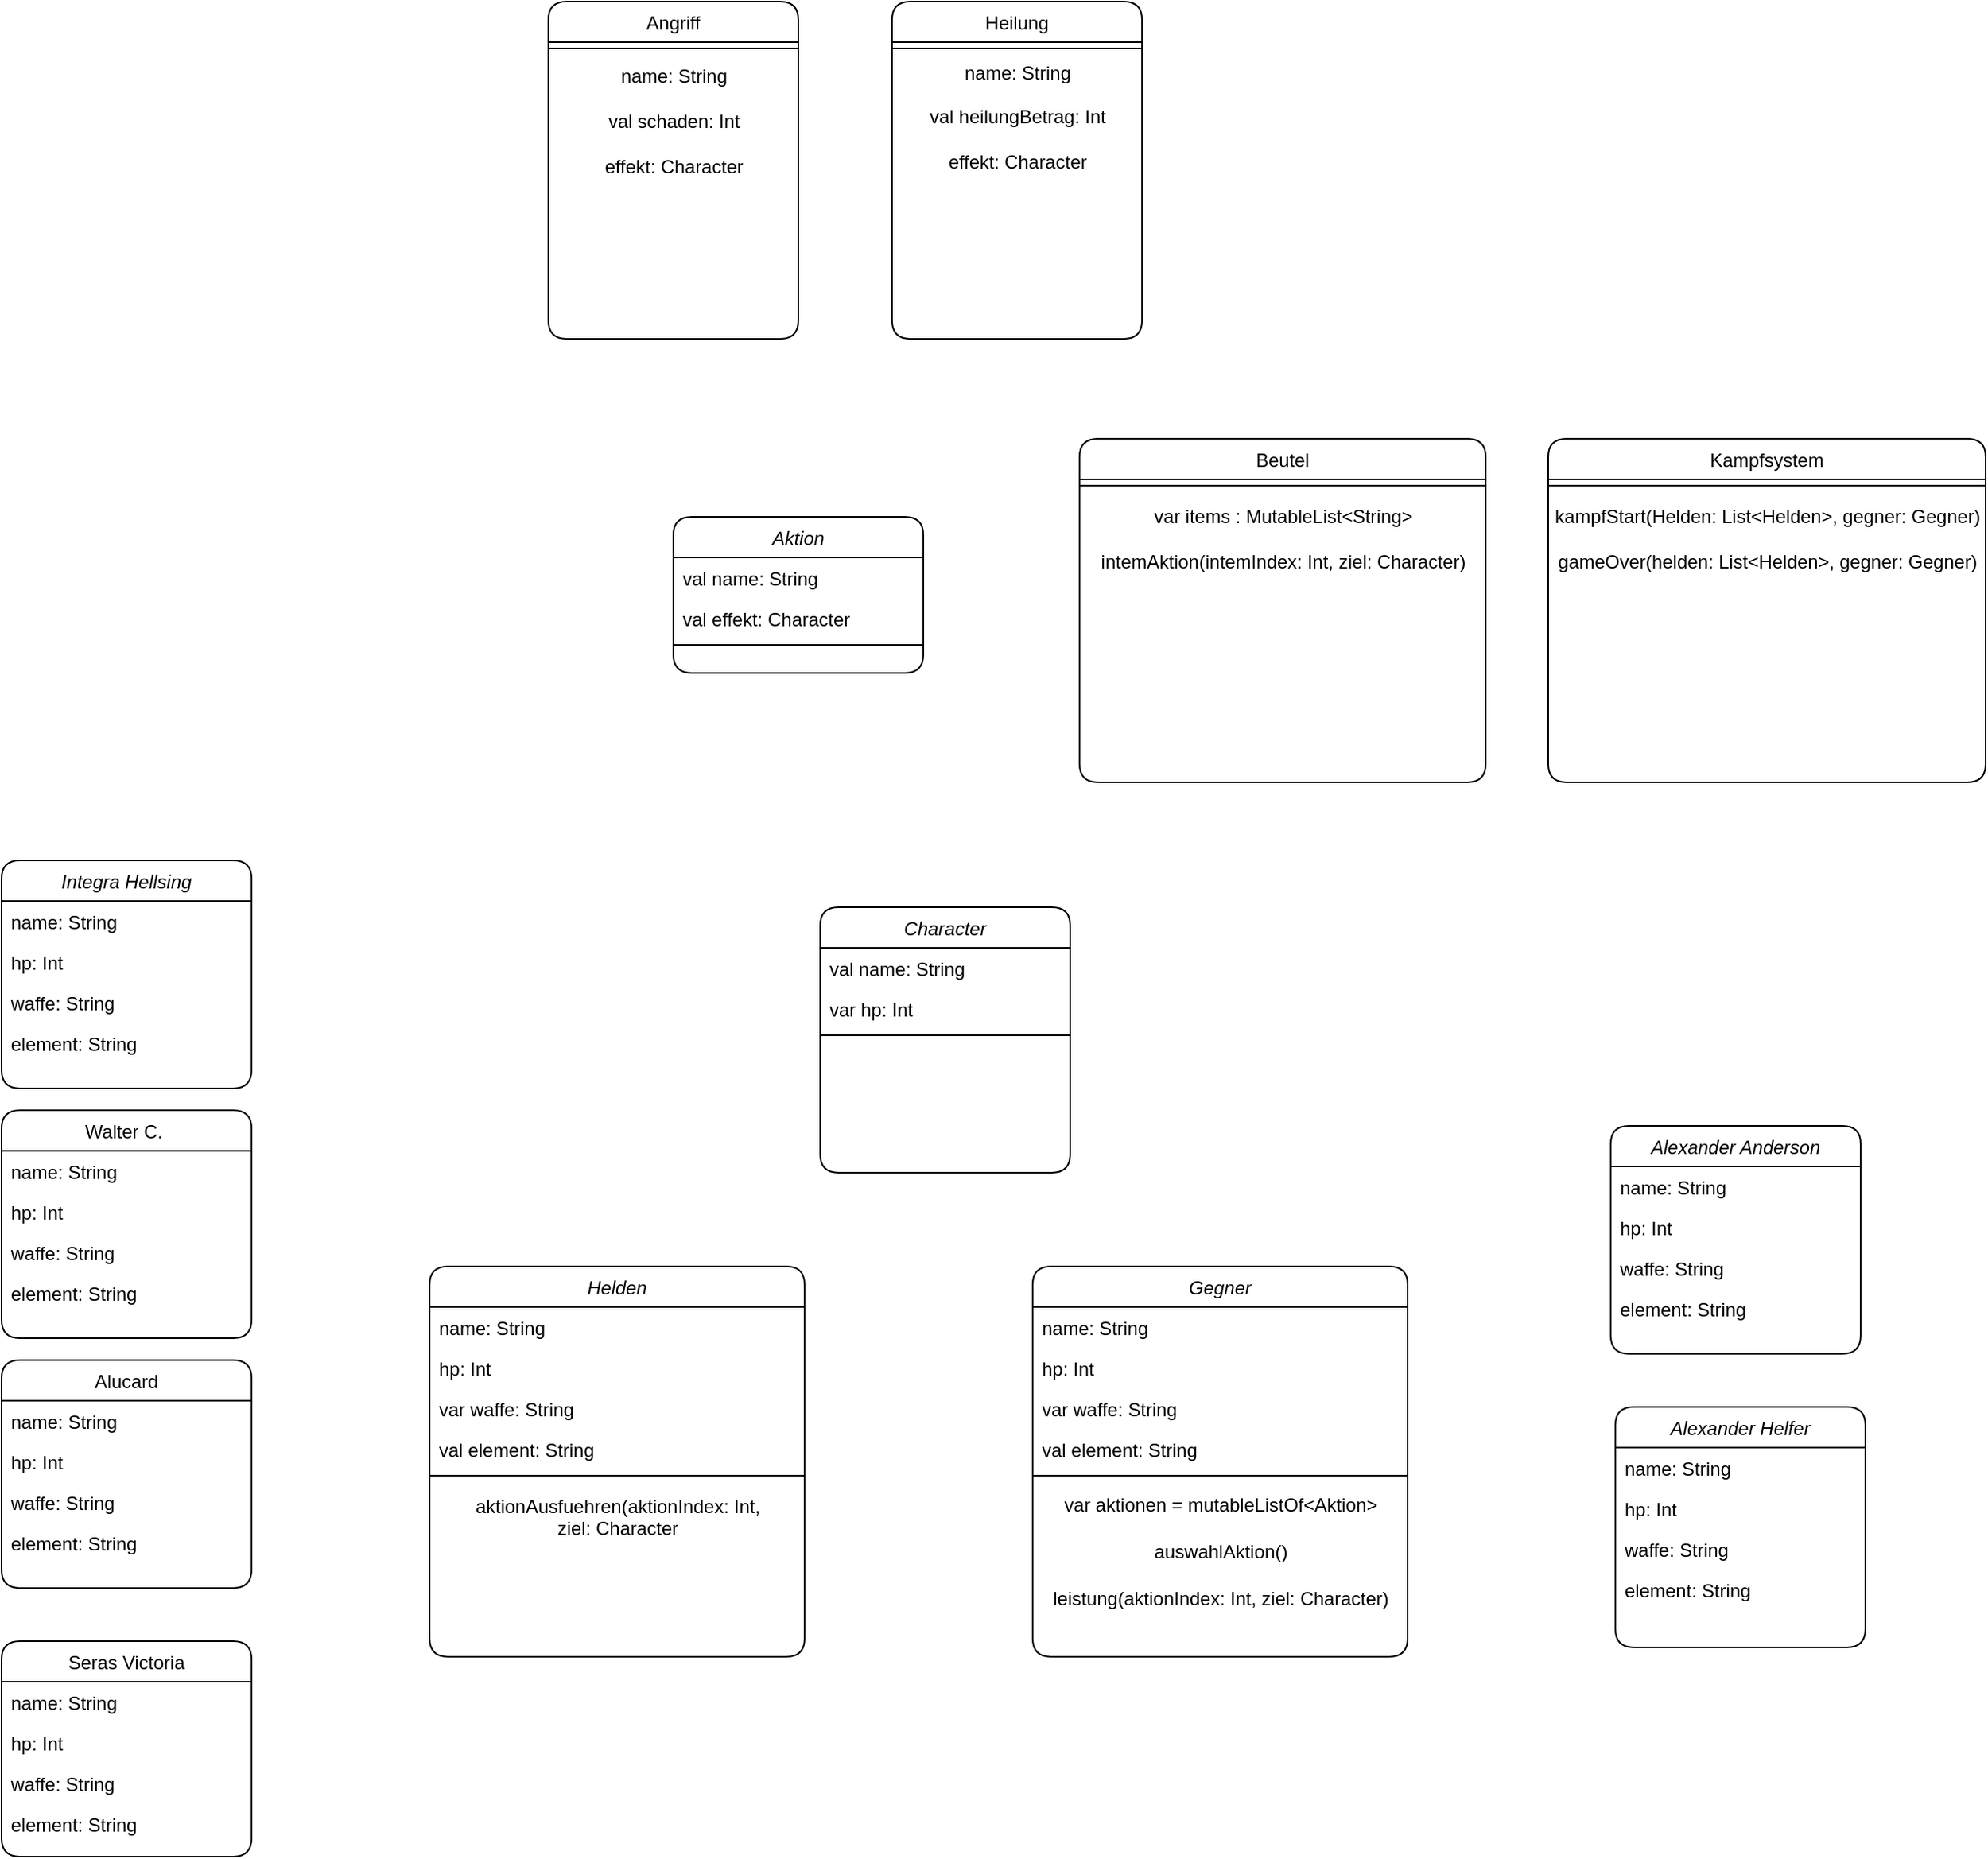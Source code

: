 <mxfile version="22.0.8" type="github">
  <diagram id="C5RBs43oDa-KdzZeNtuy" name="Page-1">
    <mxGraphModel dx="1985" dy="2537" grid="1" gridSize="10" guides="1" tooltips="1" connect="1" arrows="1" fold="1" page="1" pageScale="1" pageWidth="827" pageHeight="1169" background="#ffffff" math="0" shadow="0">
      <root>
        <mxCell id="WIyWlLk6GJQsqaUBKTNV-0" />
        <mxCell id="WIyWlLk6GJQsqaUBKTNV-1" parent="WIyWlLk6GJQsqaUBKTNV-0" />
        <mxCell id="zkfFHV4jXpPFQw0GAbJ--0" value="Helden" style="swimlane;fontStyle=2;align=center;verticalAlign=top;childLayout=stackLayout;horizontal=1;startSize=26;horizontalStack=0;resizeParent=1;resizeLast=0;collapsible=1;marginBottom=0;rounded=1;shadow=0;strokeWidth=1;labelBackgroundColor=none;" parent="WIyWlLk6GJQsqaUBKTNV-1" vertex="1">
          <mxGeometry x="294" y="600" width="240" height="250" as="geometry">
            <mxRectangle x="220" y="120" width="160" height="26" as="alternateBounds" />
          </mxGeometry>
        </mxCell>
        <mxCell id="iWw-ilKtQaXwlw4amSn--80" value="name: String&#xa;" style="text;align=left;verticalAlign=top;spacingLeft=4;spacingRight=4;overflow=hidden;rotatable=0;points=[[0,0.5],[1,0.5]];portConstraint=eastwest;labelBackgroundColor=none;rounded=1;" parent="zkfFHV4jXpPFQw0GAbJ--0" vertex="1">
          <mxGeometry y="26" width="240" height="26" as="geometry" />
        </mxCell>
        <mxCell id="iWw-ilKtQaXwlw4amSn--81" value="hp: Int" style="text;align=left;verticalAlign=top;spacingLeft=4;spacingRight=4;overflow=hidden;rotatable=0;points=[[0,0.5],[1,0.5]];portConstraint=eastwest;rounded=1;shadow=0;html=0;labelBackgroundColor=none;" parent="zkfFHV4jXpPFQw0GAbJ--0" vertex="1">
          <mxGeometry y="52" width="240" height="26" as="geometry" />
        </mxCell>
        <mxCell id="iWw-ilKtQaXwlw4amSn--82" value="var waffe: String" style="text;align=left;verticalAlign=top;spacingLeft=4;spacingRight=4;overflow=hidden;rotatable=0;points=[[0,0.5],[1,0.5]];portConstraint=eastwest;rounded=1;shadow=0;html=0;labelBackgroundColor=none;" parent="zkfFHV4jXpPFQw0GAbJ--0" vertex="1">
          <mxGeometry y="78" width="240" height="26" as="geometry" />
        </mxCell>
        <mxCell id="iWw-ilKtQaXwlw4amSn--83" value="val element: String" style="text;align=left;verticalAlign=top;spacingLeft=4;spacingRight=4;overflow=hidden;rotatable=0;points=[[0,0.5],[1,0.5]];portConstraint=eastwest;rounded=1;shadow=0;html=0;labelBackgroundColor=none;" parent="zkfFHV4jXpPFQw0GAbJ--0" vertex="1">
          <mxGeometry y="104" width="240" height="26" as="geometry" />
        </mxCell>
        <mxCell id="iWw-ilKtQaXwlw4amSn--86" value="" style="line;strokeWidth=1;fillColor=none;align=left;verticalAlign=middle;spacingTop=-1;spacingLeft=3;spacingRight=3;rotatable=0;labelPosition=right;points=[];portConstraint=eastwest;strokeColor=inherit;" parent="zkfFHV4jXpPFQw0GAbJ--0" vertex="1">
          <mxGeometry y="130" width="240" height="8" as="geometry" />
        </mxCell>
        <mxCell id="uzze1KfAZKZuce2omy2v-0" value="aktionAusfuehren(aktionIndex: Int, &lt;br&gt;ziel: Character&lt;br&gt;&lt;br&gt;" style="text;html=1;align=center;verticalAlign=middle;resizable=0;points=[];autosize=1;strokeColor=none;fillColor=none;" vertex="1" parent="zkfFHV4jXpPFQw0GAbJ--0">
          <mxGeometry y="138" width="240" height="60" as="geometry" />
        </mxCell>
        <mxCell id="zkfFHV4jXpPFQw0GAbJ--6" value="Seras Victoria" style="swimlane;fontStyle=0;align=center;verticalAlign=top;childLayout=stackLayout;horizontal=1;startSize=26;horizontalStack=0;resizeParent=1;resizeLast=0;collapsible=1;marginBottom=0;rounded=1;shadow=0;strokeWidth=1;labelBackgroundColor=none;" parent="WIyWlLk6GJQsqaUBKTNV-1" vertex="1">
          <mxGeometry x="20" y="840" width="160" height="138" as="geometry">
            <mxRectangle x="130" y="380" width="160" height="26" as="alternateBounds" />
          </mxGeometry>
        </mxCell>
        <mxCell id="res7mV49smM_EFlTWd8h-96" value="name: String&#xa;" style="text;align=left;verticalAlign=top;spacingLeft=4;spacingRight=4;overflow=hidden;rotatable=0;points=[[0,0.5],[1,0.5]];portConstraint=eastwest;labelBackgroundColor=none;rounded=1;" parent="zkfFHV4jXpPFQw0GAbJ--6" vertex="1">
          <mxGeometry y="26" width="160" height="26" as="geometry" />
        </mxCell>
        <mxCell id="res7mV49smM_EFlTWd8h-97" value="hp: Int" style="text;align=left;verticalAlign=top;spacingLeft=4;spacingRight=4;overflow=hidden;rotatable=0;points=[[0,0.5],[1,0.5]];portConstraint=eastwest;rounded=1;shadow=0;html=0;labelBackgroundColor=none;" parent="zkfFHV4jXpPFQw0GAbJ--6" vertex="1">
          <mxGeometry y="52" width="160" height="26" as="geometry" />
        </mxCell>
        <mxCell id="iWw-ilKtQaXwlw4amSn--4" value="waffe: String" style="text;align=left;verticalAlign=top;spacingLeft=4;spacingRight=4;overflow=hidden;rotatable=0;points=[[0,0.5],[1,0.5]];portConstraint=eastwest;rounded=1;shadow=0;html=0;labelBackgroundColor=none;" parent="zkfFHV4jXpPFQw0GAbJ--6" vertex="1">
          <mxGeometry y="78" width="160" height="26" as="geometry" />
        </mxCell>
        <mxCell id="iWw-ilKtQaXwlw4amSn--5" value="element: String" style="text;align=left;verticalAlign=top;spacingLeft=4;spacingRight=4;overflow=hidden;rotatable=0;points=[[0,0.5],[1,0.5]];portConstraint=eastwest;rounded=1;shadow=0;html=0;labelBackgroundColor=none;" parent="zkfFHV4jXpPFQw0GAbJ--6" vertex="1">
          <mxGeometry y="104" width="160" height="26" as="geometry" />
        </mxCell>
        <mxCell id="res7mV49smM_EFlTWd8h-6" value="Alucard" style="swimlane;fontStyle=0;align=center;verticalAlign=top;childLayout=stackLayout;horizontal=1;startSize=26;horizontalStack=0;resizeParent=1;resizeLast=0;collapsible=1;marginBottom=0;rounded=1;shadow=0;strokeWidth=1;labelBackgroundColor=none;" parent="WIyWlLk6GJQsqaUBKTNV-1" vertex="1">
          <mxGeometry x="20" y="660" width="160" height="146" as="geometry">
            <mxRectangle x="130" y="380" width="160" height="26" as="alternateBounds" />
          </mxGeometry>
        </mxCell>
        <mxCell id="iWw-ilKtQaXwlw4amSn--56" value="name: String&#xa;" style="text;align=left;verticalAlign=top;spacingLeft=4;spacingRight=4;overflow=hidden;rotatable=0;points=[[0,0.5],[1,0.5]];portConstraint=eastwest;labelBackgroundColor=none;rounded=1;" parent="res7mV49smM_EFlTWd8h-6" vertex="1">
          <mxGeometry y="26" width="160" height="26" as="geometry" />
        </mxCell>
        <mxCell id="iWw-ilKtQaXwlw4amSn--57" value="hp: Int" style="text;align=left;verticalAlign=top;spacingLeft=4;spacingRight=4;overflow=hidden;rotatable=0;points=[[0,0.5],[1,0.5]];portConstraint=eastwest;rounded=1;shadow=0;html=0;labelBackgroundColor=none;" parent="res7mV49smM_EFlTWd8h-6" vertex="1">
          <mxGeometry y="52" width="160" height="26" as="geometry" />
        </mxCell>
        <mxCell id="iWw-ilKtQaXwlw4amSn--58" value="waffe: String" style="text;align=left;verticalAlign=top;spacingLeft=4;spacingRight=4;overflow=hidden;rotatable=0;points=[[0,0.5],[1,0.5]];portConstraint=eastwest;rounded=1;shadow=0;html=0;labelBackgroundColor=none;" parent="res7mV49smM_EFlTWd8h-6" vertex="1">
          <mxGeometry y="78" width="160" height="26" as="geometry" />
        </mxCell>
        <mxCell id="iWw-ilKtQaXwlw4amSn--59" value="element: String" style="text;align=left;verticalAlign=top;spacingLeft=4;spacingRight=4;overflow=hidden;rotatable=0;points=[[0,0.5],[1,0.5]];portConstraint=eastwest;rounded=1;shadow=0;html=0;labelBackgroundColor=none;" parent="res7mV49smM_EFlTWd8h-6" vertex="1">
          <mxGeometry y="104" width="160" height="26" as="geometry" />
        </mxCell>
        <mxCell id="res7mV49smM_EFlTWd8h-12" value="Walter C. " style="swimlane;fontStyle=0;align=center;verticalAlign=top;childLayout=stackLayout;horizontal=1;startSize=26;horizontalStack=0;resizeParent=1;resizeLast=0;collapsible=1;marginBottom=0;rounded=1;shadow=0;strokeWidth=1;labelBackgroundColor=none;" parent="WIyWlLk6GJQsqaUBKTNV-1" vertex="1">
          <mxGeometry x="20" y="500" width="160" height="146" as="geometry">
            <mxRectangle x="130" y="380" width="160" height="26" as="alternateBounds" />
          </mxGeometry>
        </mxCell>
        <mxCell id="iWw-ilKtQaXwlw4amSn--60" value="name: String&#xa;" style="text;align=left;verticalAlign=top;spacingLeft=4;spacingRight=4;overflow=hidden;rotatable=0;points=[[0,0.5],[1,0.5]];portConstraint=eastwest;labelBackgroundColor=none;rounded=1;" parent="res7mV49smM_EFlTWd8h-12" vertex="1">
          <mxGeometry y="26" width="160" height="26" as="geometry" />
        </mxCell>
        <mxCell id="iWw-ilKtQaXwlw4amSn--61" value="hp: Int" style="text;align=left;verticalAlign=top;spacingLeft=4;spacingRight=4;overflow=hidden;rotatable=0;points=[[0,0.5],[1,0.5]];portConstraint=eastwest;rounded=1;shadow=0;html=0;labelBackgroundColor=none;" parent="res7mV49smM_EFlTWd8h-12" vertex="1">
          <mxGeometry y="52" width="160" height="26" as="geometry" />
        </mxCell>
        <mxCell id="iWw-ilKtQaXwlw4amSn--62" value="waffe: String" style="text;align=left;verticalAlign=top;spacingLeft=4;spacingRight=4;overflow=hidden;rotatable=0;points=[[0,0.5],[1,0.5]];portConstraint=eastwest;rounded=1;shadow=0;html=0;labelBackgroundColor=none;" parent="res7mV49smM_EFlTWd8h-12" vertex="1">
          <mxGeometry y="78" width="160" height="26" as="geometry" />
        </mxCell>
        <mxCell id="iWw-ilKtQaXwlw4amSn--63" value="element: String" style="text;align=left;verticalAlign=top;spacingLeft=4;spacingRight=4;overflow=hidden;rotatable=0;points=[[0,0.5],[1,0.5]];portConstraint=eastwest;rounded=1;shadow=0;html=0;labelBackgroundColor=none;" parent="res7mV49smM_EFlTWd8h-12" vertex="1">
          <mxGeometry y="104" width="160" height="26" as="geometry" />
        </mxCell>
        <mxCell id="res7mV49smM_EFlTWd8h-54" value="Alexander Anderson" style="swimlane;fontStyle=2;align=center;verticalAlign=top;childLayout=stackLayout;horizontal=1;startSize=26;horizontalStack=0;resizeParent=1;resizeLast=0;collapsible=1;marginBottom=0;rounded=1;shadow=0;strokeWidth=1;labelBackgroundColor=none;" parent="WIyWlLk6GJQsqaUBKTNV-1" vertex="1">
          <mxGeometry x="1050" y="510" width="160" height="146" as="geometry">
            <mxRectangle x="220" y="120" width="160" height="26" as="alternateBounds" />
          </mxGeometry>
        </mxCell>
        <mxCell id="iWw-ilKtQaXwlw4amSn--72" value="name: String&#xa;" style="text;align=left;verticalAlign=top;spacingLeft=4;spacingRight=4;overflow=hidden;rotatable=0;points=[[0,0.5],[1,0.5]];portConstraint=eastwest;labelBackgroundColor=none;rounded=1;" parent="res7mV49smM_EFlTWd8h-54" vertex="1">
          <mxGeometry y="26" width="160" height="26" as="geometry" />
        </mxCell>
        <mxCell id="iWw-ilKtQaXwlw4amSn--73" value="hp: Int" style="text;align=left;verticalAlign=top;spacingLeft=4;spacingRight=4;overflow=hidden;rotatable=0;points=[[0,0.5],[1,0.5]];portConstraint=eastwest;rounded=1;shadow=0;html=0;labelBackgroundColor=none;" parent="res7mV49smM_EFlTWd8h-54" vertex="1">
          <mxGeometry y="52" width="160" height="26" as="geometry" />
        </mxCell>
        <mxCell id="iWw-ilKtQaXwlw4amSn--74" value="waffe: String" style="text;align=left;verticalAlign=top;spacingLeft=4;spacingRight=4;overflow=hidden;rotatable=0;points=[[0,0.5],[1,0.5]];portConstraint=eastwest;rounded=1;shadow=0;html=0;labelBackgroundColor=none;" parent="res7mV49smM_EFlTWd8h-54" vertex="1">
          <mxGeometry y="78" width="160" height="26" as="geometry" />
        </mxCell>
        <mxCell id="iWw-ilKtQaXwlw4amSn--75" value="element: String" style="text;align=left;verticalAlign=top;spacingLeft=4;spacingRight=4;overflow=hidden;rotatable=0;points=[[0,0.5],[1,0.5]];portConstraint=eastwest;rounded=1;shadow=0;html=0;labelBackgroundColor=none;" parent="res7mV49smM_EFlTWd8h-54" vertex="1">
          <mxGeometry y="104" width="160" height="26" as="geometry" />
        </mxCell>
        <mxCell id="res7mV49smM_EFlTWd8h-88" value="Integra Hellsing" style="swimlane;fontStyle=2;align=center;verticalAlign=top;childLayout=stackLayout;horizontal=1;startSize=26;horizontalStack=0;resizeParent=1;resizeLast=0;collapsible=1;marginBottom=0;rounded=1;shadow=0;strokeWidth=1;labelBackgroundColor=none;" parent="WIyWlLk6GJQsqaUBKTNV-1" vertex="1">
          <mxGeometry x="20" y="340" width="160" height="146" as="geometry">
            <mxRectangle x="220" y="120" width="160" height="26" as="alternateBounds" />
          </mxGeometry>
        </mxCell>
        <mxCell id="iWw-ilKtQaXwlw4amSn--64" value="name: String&#xa;" style="text;align=left;verticalAlign=top;spacingLeft=4;spacingRight=4;overflow=hidden;rotatable=0;points=[[0,0.5],[1,0.5]];portConstraint=eastwest;labelBackgroundColor=none;rounded=1;" parent="res7mV49smM_EFlTWd8h-88" vertex="1">
          <mxGeometry y="26" width="160" height="26" as="geometry" />
        </mxCell>
        <mxCell id="iWw-ilKtQaXwlw4amSn--65" value="hp: Int" style="text;align=left;verticalAlign=top;spacingLeft=4;spacingRight=4;overflow=hidden;rotatable=0;points=[[0,0.5],[1,0.5]];portConstraint=eastwest;rounded=1;shadow=0;html=0;labelBackgroundColor=none;" parent="res7mV49smM_EFlTWd8h-88" vertex="1">
          <mxGeometry y="52" width="160" height="26" as="geometry" />
        </mxCell>
        <mxCell id="iWw-ilKtQaXwlw4amSn--66" value="waffe: String" style="text;align=left;verticalAlign=top;spacingLeft=4;spacingRight=4;overflow=hidden;rotatable=0;points=[[0,0.5],[1,0.5]];portConstraint=eastwest;rounded=1;shadow=0;html=0;labelBackgroundColor=none;" parent="res7mV49smM_EFlTWd8h-88" vertex="1">
          <mxGeometry y="78" width="160" height="26" as="geometry" />
        </mxCell>
        <mxCell id="iWw-ilKtQaXwlw4amSn--67" value="element: String" style="text;align=left;verticalAlign=top;spacingLeft=4;spacingRight=4;overflow=hidden;rotatable=0;points=[[0,0.5],[1,0.5]];portConstraint=eastwest;rounded=1;shadow=0;html=0;labelBackgroundColor=none;" parent="res7mV49smM_EFlTWd8h-88" vertex="1">
          <mxGeometry y="104" width="160" height="26" as="geometry" />
        </mxCell>
        <mxCell id="res7mV49smM_EFlTWd8h-115" value="Alexander Helfer" style="swimlane;fontStyle=2;align=center;verticalAlign=top;childLayout=stackLayout;horizontal=1;startSize=26;horizontalStack=0;resizeParent=1;resizeLast=0;collapsible=1;marginBottom=0;rounded=1;shadow=0;strokeWidth=1;labelBackgroundColor=none;" parent="WIyWlLk6GJQsqaUBKTNV-1" vertex="1">
          <mxGeometry x="1053" y="690" width="160" height="154" as="geometry">
            <mxRectangle x="220" y="120" width="160" height="26" as="alternateBounds" />
          </mxGeometry>
        </mxCell>
        <mxCell id="iWw-ilKtQaXwlw4amSn--68" value="name: String&#xa;" style="text;align=left;verticalAlign=top;spacingLeft=4;spacingRight=4;overflow=hidden;rotatable=0;points=[[0,0.5],[1,0.5]];portConstraint=eastwest;labelBackgroundColor=none;rounded=1;" parent="res7mV49smM_EFlTWd8h-115" vertex="1">
          <mxGeometry y="26" width="160" height="26" as="geometry" />
        </mxCell>
        <mxCell id="iWw-ilKtQaXwlw4amSn--69" value="hp: Int" style="text;align=left;verticalAlign=top;spacingLeft=4;spacingRight=4;overflow=hidden;rotatable=0;points=[[0,0.5],[1,0.5]];portConstraint=eastwest;rounded=1;shadow=0;html=0;labelBackgroundColor=none;" parent="res7mV49smM_EFlTWd8h-115" vertex="1">
          <mxGeometry y="52" width="160" height="26" as="geometry" />
        </mxCell>
        <mxCell id="iWw-ilKtQaXwlw4amSn--70" value="waffe: String" style="text;align=left;verticalAlign=top;spacingLeft=4;spacingRight=4;overflow=hidden;rotatable=0;points=[[0,0.5],[1,0.5]];portConstraint=eastwest;rounded=1;shadow=0;html=0;labelBackgroundColor=none;" parent="res7mV49smM_EFlTWd8h-115" vertex="1">
          <mxGeometry y="78" width="160" height="26" as="geometry" />
        </mxCell>
        <mxCell id="iWw-ilKtQaXwlw4amSn--71" value="element: String" style="text;align=left;verticalAlign=top;spacingLeft=4;spacingRight=4;overflow=hidden;rotatable=0;points=[[0,0.5],[1,0.5]];portConstraint=eastwest;rounded=1;shadow=0;html=0;labelBackgroundColor=none;" parent="res7mV49smM_EFlTWd8h-115" vertex="1">
          <mxGeometry y="104" width="160" height="26" as="geometry" />
        </mxCell>
        <mxCell id="axwaPX7g7M--netxKvBv-8" value="Gegner" style="swimlane;fontStyle=2;align=center;verticalAlign=top;childLayout=stackLayout;horizontal=1;startSize=26;horizontalStack=0;resizeParent=1;resizeLast=0;collapsible=1;marginBottom=0;rounded=1;shadow=0;strokeWidth=1;labelBackgroundColor=none;" parent="WIyWlLk6GJQsqaUBKTNV-1" vertex="1">
          <mxGeometry x="680" y="600" width="240" height="250" as="geometry">
            <mxRectangle x="220" y="120" width="160" height="26" as="alternateBounds" />
          </mxGeometry>
        </mxCell>
        <mxCell id="iWw-ilKtQaXwlw4amSn--76" value="name: String&#xa;" style="text;align=left;verticalAlign=top;spacingLeft=4;spacingRight=4;overflow=hidden;rotatable=0;points=[[0,0.5],[1,0.5]];portConstraint=eastwest;labelBackgroundColor=none;rounded=1;" parent="axwaPX7g7M--netxKvBv-8" vertex="1">
          <mxGeometry y="26" width="240" height="26" as="geometry" />
        </mxCell>
        <mxCell id="iWw-ilKtQaXwlw4amSn--77" value="hp: Int" style="text;align=left;verticalAlign=top;spacingLeft=4;spacingRight=4;overflow=hidden;rotatable=0;points=[[0,0.5],[1,0.5]];portConstraint=eastwest;rounded=1;shadow=0;html=0;labelBackgroundColor=none;" parent="axwaPX7g7M--netxKvBv-8" vertex="1">
          <mxGeometry y="52" width="240" height="26" as="geometry" />
        </mxCell>
        <mxCell id="iWw-ilKtQaXwlw4amSn--78" value="var waffe: String" style="text;align=left;verticalAlign=top;spacingLeft=4;spacingRight=4;overflow=hidden;rotatable=0;points=[[0,0.5],[1,0.5]];portConstraint=eastwest;rounded=1;shadow=0;html=0;labelBackgroundColor=none;" parent="axwaPX7g7M--netxKvBv-8" vertex="1">
          <mxGeometry y="78" width="240" height="26" as="geometry" />
        </mxCell>
        <mxCell id="iWw-ilKtQaXwlw4amSn--79" value="val element: String" style="text;align=left;verticalAlign=top;spacingLeft=4;spacingRight=4;overflow=hidden;rotatable=0;points=[[0,0.5],[1,0.5]];portConstraint=eastwest;rounded=1;shadow=0;html=0;labelBackgroundColor=none;" parent="axwaPX7g7M--netxKvBv-8" vertex="1">
          <mxGeometry y="104" width="240" height="26" as="geometry" />
        </mxCell>
        <mxCell id="iWw-ilKtQaXwlw4amSn--85" value="" style="line;strokeWidth=1;fillColor=none;align=left;verticalAlign=middle;spacingTop=-1;spacingLeft=3;spacingRight=3;rotatable=0;labelPosition=right;points=[];portConstraint=eastwest;strokeColor=inherit;" parent="axwaPX7g7M--netxKvBv-8" vertex="1">
          <mxGeometry y="130" width="240" height="8" as="geometry" />
        </mxCell>
        <mxCell id="uzze1KfAZKZuce2omy2v-1" value="var aktionen = mutableListOf&amp;lt;Aktion&amp;gt;" style="text;html=1;align=center;verticalAlign=middle;resizable=0;points=[];autosize=1;strokeColor=none;fillColor=none;" vertex="1" parent="axwaPX7g7M--netxKvBv-8">
          <mxGeometry y="138" width="240" height="30" as="geometry" />
        </mxCell>
        <mxCell id="uzze1KfAZKZuce2omy2v-2" value="auswahlAktion()" style="text;html=1;align=center;verticalAlign=middle;resizable=0;points=[];autosize=1;strokeColor=none;fillColor=none;" vertex="1" parent="axwaPX7g7M--netxKvBv-8">
          <mxGeometry y="168" width="240" height="30" as="geometry" />
        </mxCell>
        <mxCell id="uzze1KfAZKZuce2omy2v-3" value="leistung(aktionIndex: Int, ziel: Character)" style="text;html=1;align=center;verticalAlign=middle;resizable=0;points=[];autosize=1;strokeColor=none;fillColor=none;" vertex="1" parent="axwaPX7g7M--netxKvBv-8">
          <mxGeometry y="198" width="240" height="30" as="geometry" />
        </mxCell>
        <mxCell id="axwaPX7g7M--netxKvBv-12" value="Character" style="swimlane;fontStyle=2;align=center;verticalAlign=top;childLayout=stackLayout;horizontal=1;startSize=26;horizontalStack=0;resizeParent=1;resizeLast=0;collapsible=1;marginBottom=0;rounded=1;shadow=0;strokeWidth=1;labelBackgroundColor=none;" parent="WIyWlLk6GJQsqaUBKTNV-1" vertex="1">
          <mxGeometry x="544" y="370" width="160" height="170" as="geometry">
            <mxRectangle x="220" y="120" width="160" height="26" as="alternateBounds" />
          </mxGeometry>
        </mxCell>
        <mxCell id="axwaPX7g7M--netxKvBv-13" value="val name: String&#xa;" style="text;align=left;verticalAlign=top;spacingLeft=4;spacingRight=4;overflow=hidden;rotatable=0;points=[[0,0.5],[1,0.5]];portConstraint=eastwest;labelBackgroundColor=none;rounded=1;" parent="axwaPX7g7M--netxKvBv-12" vertex="1">
          <mxGeometry y="26" width="160" height="26" as="geometry" />
        </mxCell>
        <mxCell id="axwaPX7g7M--netxKvBv-14" value="var hp: Int" style="text;align=left;verticalAlign=top;spacingLeft=4;spacingRight=4;overflow=hidden;rotatable=0;points=[[0,0.5],[1,0.5]];portConstraint=eastwest;rounded=1;shadow=0;html=0;labelBackgroundColor=none;" parent="axwaPX7g7M--netxKvBv-12" vertex="1">
          <mxGeometry y="52" width="160" height="26" as="geometry" />
        </mxCell>
        <mxCell id="axwaPX7g7M--netxKvBv-15" value="" style="line;html=1;strokeWidth=1;align=left;verticalAlign=middle;spacingTop=-1;spacingLeft=3;spacingRight=3;rotatable=0;labelPosition=right;points=[];portConstraint=eastwest;labelBackgroundColor=none;rounded=1;" parent="axwaPX7g7M--netxKvBv-12" vertex="1">
          <mxGeometry y="78" width="160" height="8" as="geometry" />
        </mxCell>
        <mxCell id="axwaPX7g7M--netxKvBv-47" value="Beutel" style="swimlane;fontStyle=0;align=center;verticalAlign=top;childLayout=stackLayout;horizontal=1;startSize=26;horizontalStack=0;resizeParent=1;resizeLast=0;collapsible=1;marginBottom=0;rounded=1;shadow=0;strokeWidth=1;labelBackgroundColor=none;" parent="WIyWlLk6GJQsqaUBKTNV-1" vertex="1">
          <mxGeometry x="710" y="70" width="260" height="220" as="geometry">
            <mxRectangle x="550" y="140" width="160" height="26" as="alternateBounds" />
          </mxGeometry>
        </mxCell>
        <mxCell id="axwaPX7g7M--netxKvBv-48" value="" style="line;html=1;strokeWidth=1;align=left;verticalAlign=middle;spacingTop=-1;spacingLeft=3;spacingRight=3;rotatable=0;labelPosition=right;points=[];portConstraint=eastwest;labelBackgroundColor=none;rounded=1;" parent="axwaPX7g7M--netxKvBv-47" vertex="1">
          <mxGeometry y="26" width="260" height="8" as="geometry" />
        </mxCell>
        <mxCell id="axwaPX7g7M--netxKvBv-77" value="var items : MutableList&amp;lt;String&amp;gt;&lt;br&gt;&lt;br&gt;intemAktion(intemIndex: Int, ziel: Character)" style="text;html=1;align=center;verticalAlign=middle;resizable=0;points=[];autosize=1;strokeColor=none;fillColor=none;" parent="axwaPX7g7M--netxKvBv-47" vertex="1">
          <mxGeometry y="34" width="260" height="60" as="geometry" />
        </mxCell>
        <mxCell id="axwaPX7g7M--netxKvBv-55" value="Heilung" style="swimlane;fontStyle=0;align=center;verticalAlign=top;childLayout=stackLayout;horizontal=1;startSize=26;horizontalStack=0;resizeParent=1;resizeLast=0;collapsible=1;marginBottom=0;rounded=1;shadow=0;strokeWidth=1;labelBackgroundColor=none;" parent="WIyWlLk6GJQsqaUBKTNV-1" vertex="1">
          <mxGeometry x="590" y="-210" width="160" height="216" as="geometry">
            <mxRectangle x="550" y="140" width="160" height="26" as="alternateBounds" />
          </mxGeometry>
        </mxCell>
        <mxCell id="axwaPX7g7M--netxKvBv-56" value="" style="line;html=1;strokeWidth=1;align=left;verticalAlign=middle;spacingTop=-1;spacingLeft=3;spacingRight=3;rotatable=0;labelPosition=right;points=[];portConstraint=eastwest;labelBackgroundColor=none;rounded=1;" parent="axwaPX7g7M--netxKvBv-55" vertex="1">
          <mxGeometry y="26" width="160" height="8" as="geometry" />
        </mxCell>
        <mxCell id="axwaPX7g7M--netxKvBv-75" value="name: String&lt;br&gt;&lt;br&gt;val heilungBetrag: Int&lt;br&gt;&lt;br&gt;effekt: Character" style="text;html=1;align=center;verticalAlign=middle;resizable=0;points=[];autosize=1;strokeColor=none;fillColor=none;" parent="axwaPX7g7M--netxKvBv-55" vertex="1">
          <mxGeometry y="34" width="160" height="80" as="geometry" />
        </mxCell>
        <mxCell id="axwaPX7g7M--netxKvBv-59" value="Angriff" style="swimlane;fontStyle=0;align=center;verticalAlign=top;childLayout=stackLayout;horizontal=1;startSize=26;horizontalStack=0;resizeParent=1;resizeLast=0;collapsible=1;marginBottom=0;rounded=1;shadow=0;strokeWidth=1;labelBackgroundColor=none;" parent="WIyWlLk6GJQsqaUBKTNV-1" vertex="1">
          <mxGeometry x="370" y="-210" width="160" height="216" as="geometry">
            <mxRectangle x="550" y="140" width="160" height="26" as="alternateBounds" />
          </mxGeometry>
        </mxCell>
        <mxCell id="axwaPX7g7M--netxKvBv-60" value="" style="line;html=1;strokeWidth=1;align=left;verticalAlign=middle;spacingTop=-1;spacingLeft=3;spacingRight=3;rotatable=0;labelPosition=right;points=[];portConstraint=eastwest;labelBackgroundColor=none;rounded=1;" parent="axwaPX7g7M--netxKvBv-59" vertex="1">
          <mxGeometry y="26" width="160" height="8" as="geometry" />
        </mxCell>
        <mxCell id="axwaPX7g7M--netxKvBv-78" value="name: String&lt;br&gt;&lt;br&gt;val schaden: Int&lt;br&gt;&lt;br&gt;effekt: Character&lt;br&gt;&lt;br&gt;" style="text;html=1;align=center;verticalAlign=middle;resizable=0;points=[];autosize=1;strokeColor=none;fillColor=none;" parent="axwaPX7g7M--netxKvBv-59" vertex="1">
          <mxGeometry y="34" width="160" height="100" as="geometry" />
        </mxCell>
        <mxCell id="axwaPX7g7M--netxKvBv-63" value="Aktion" style="swimlane;fontStyle=2;align=center;verticalAlign=top;childLayout=stackLayout;horizontal=1;startSize=26;horizontalStack=0;resizeParent=1;resizeLast=0;collapsible=1;marginBottom=0;rounded=1;shadow=0;strokeWidth=1;labelBackgroundColor=none;" parent="WIyWlLk6GJQsqaUBKTNV-1" vertex="1">
          <mxGeometry x="450" y="120" width="160" height="100" as="geometry">
            <mxRectangle x="220" y="120" width="160" height="26" as="alternateBounds" />
          </mxGeometry>
        </mxCell>
        <mxCell id="axwaPX7g7M--netxKvBv-64" value="val name: String&#xa;" style="text;align=left;verticalAlign=top;spacingLeft=4;spacingRight=4;overflow=hidden;rotatable=0;points=[[0,0.5],[1,0.5]];portConstraint=eastwest;labelBackgroundColor=none;rounded=1;" parent="axwaPX7g7M--netxKvBv-63" vertex="1">
          <mxGeometry y="26" width="160" height="26" as="geometry" />
        </mxCell>
        <mxCell id="axwaPX7g7M--netxKvBv-65" value="val effekt: Character" style="text;align=left;verticalAlign=top;spacingLeft=4;spacingRight=4;overflow=hidden;rotatable=0;points=[[0,0.5],[1,0.5]];portConstraint=eastwest;rounded=1;shadow=0;html=0;labelBackgroundColor=none;" parent="axwaPX7g7M--netxKvBv-63" vertex="1">
          <mxGeometry y="52" width="160" height="26" as="geometry" />
        </mxCell>
        <mxCell id="axwaPX7g7M--netxKvBv-66" value="" style="line;html=1;strokeWidth=1;align=left;verticalAlign=middle;spacingTop=-1;spacingLeft=3;spacingRight=3;rotatable=0;labelPosition=right;points=[];portConstraint=eastwest;labelBackgroundColor=none;rounded=1;" parent="axwaPX7g7M--netxKvBv-63" vertex="1">
          <mxGeometry y="78" width="160" height="8" as="geometry" />
        </mxCell>
        <mxCell id="axwaPX7g7M--netxKvBv-80" value="Kampfsystem" style="swimlane;fontStyle=0;align=center;verticalAlign=top;childLayout=stackLayout;horizontal=1;startSize=26;horizontalStack=0;resizeParent=1;resizeLast=0;collapsible=1;marginBottom=0;rounded=1;shadow=0;strokeWidth=1;labelBackgroundColor=none;" parent="WIyWlLk6GJQsqaUBKTNV-1" vertex="1">
          <mxGeometry x="1010" y="70" width="280" height="220" as="geometry">
            <mxRectangle x="560" y="-122" width="160" height="26" as="alternateBounds" />
          </mxGeometry>
        </mxCell>
        <mxCell id="axwaPX7g7M--netxKvBv-81" value="" style="line;html=1;strokeWidth=1;align=left;verticalAlign=middle;spacingTop=-1;spacingLeft=3;spacingRight=3;rotatable=0;labelPosition=right;points=[];portConstraint=eastwest;labelBackgroundColor=none;rounded=1;" parent="axwaPX7g7M--netxKvBv-80" vertex="1">
          <mxGeometry y="26" width="280" height="8" as="geometry" />
        </mxCell>
        <mxCell id="axwaPX7g7M--netxKvBv-82" value="kampfStart(Helden: List&amp;lt;Helden&amp;gt;, gegner: Gegner)&lt;br&gt;&lt;br&gt;gameOver(helden: List&amp;lt;Helden&amp;gt;, gegner: Gegner)" style="text;html=1;align=center;verticalAlign=middle;resizable=0;points=[];autosize=1;strokeColor=none;fillColor=none;" parent="axwaPX7g7M--netxKvBv-80" vertex="1">
          <mxGeometry y="34" width="280" height="60" as="geometry" />
        </mxCell>
      </root>
    </mxGraphModel>
  </diagram>
</mxfile>
